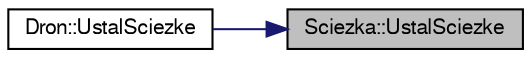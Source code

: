 digraph "Sciezka::UstalSciezke"
{
 // LATEX_PDF_SIZE
  edge [fontname="FreeSans",fontsize="10",labelfontname="FreeSans",labelfontsize="10"];
  node [fontname="FreeSans",fontsize="10",shape=record];
  rankdir="RL";
  Node1 [label="Sciezka::UstalSciezke",height=0.2,width=0.4,color="black", fillcolor="grey75", style="filled", fontcolor="black",tooltip="Metoda obliczajace punkty sciezki."];
  Node1 -> Node2 [dir="back",color="midnightblue",fontsize="10",style="solid",fontname="FreeSans"];
  Node2 [label="Dron::UstalSciezke",height=0.2,width=0.4,color="black", fillcolor="white", style="filled",URL="$a00130.html#ad0fbaa8d3735621d2da755e2e43772c6",tooltip="Metoda ustalajaca sciezke lotu drona."];
}
